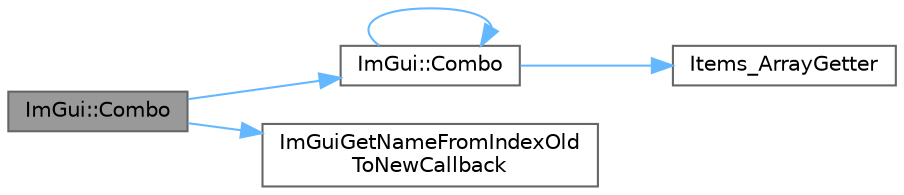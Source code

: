 digraph "ImGui::Combo"
{
 // LATEX_PDF_SIZE
  bgcolor="transparent";
  edge [fontname=Helvetica,fontsize=10,labelfontname=Helvetica,labelfontsize=10];
  node [fontname=Helvetica,fontsize=10,shape=box,height=0.2,width=0.4];
  rankdir="LR";
  Node1 [id="Node000001",label="ImGui::Combo",height=0.2,width=0.4,color="gray40", fillcolor="grey60", style="filled", fontcolor="black",tooltip=" "];
  Node1 -> Node2 [id="edge5_Node000001_Node000002",color="steelblue1",style="solid",tooltip=" "];
  Node2 [id="Node000002",label="ImGui::Combo",height=0.2,width=0.4,color="grey40", fillcolor="white", style="filled",URL="$namespace_im_gui.html#aa2979368da5b9e98d368449b36d166b2",tooltip=" "];
  Node2 -> Node2 [id="edge6_Node000002_Node000002",color="steelblue1",style="solid",tooltip=" "];
  Node2 -> Node3 [id="edge7_Node000002_Node000003",color="steelblue1",style="solid",tooltip=" "];
  Node3 [id="Node000003",label="Items_ArrayGetter",height=0.2,width=0.4,color="grey40", fillcolor="white", style="filled",URL="$imgui__widgets_8cpp.html#ad8f314afb60770d322bd454ec21e6c15",tooltip=" "];
  Node1 -> Node4 [id="edge8_Node000001_Node000004",color="steelblue1",style="solid",tooltip=" "];
  Node4 [id="Node000004",label="ImGuiGetNameFromIndexOld\lToNewCallback",height=0.2,width=0.4,color="grey40", fillcolor="white", style="filled",URL="$imgui__widgets_8cpp.html#a6201ac5ca1497718dc28dd5f9cd13a3b",tooltip=" "];
}
